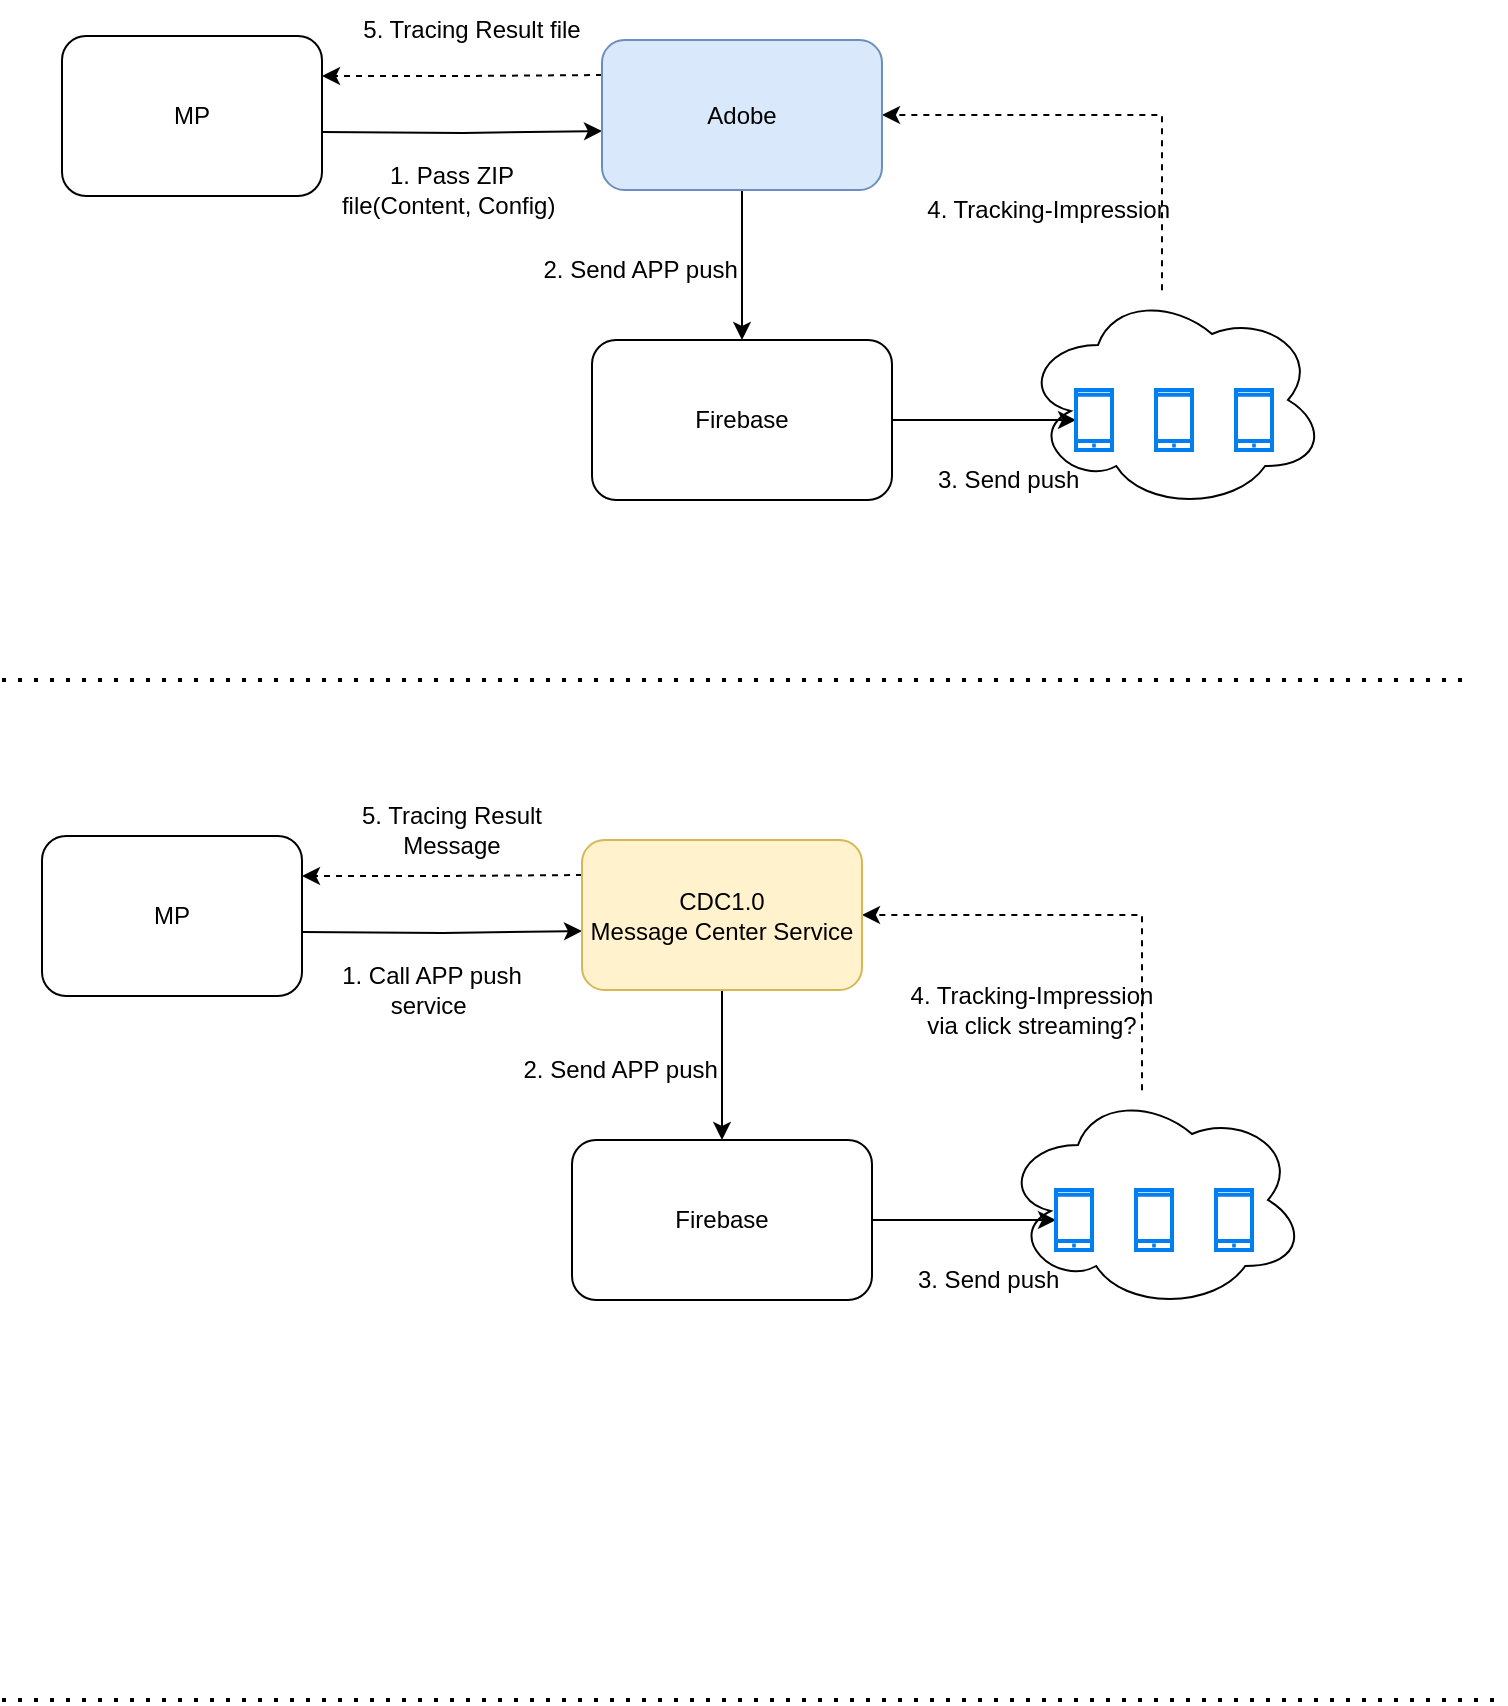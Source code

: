 <mxfile version="21.6.6" type="github">
  <diagram name="第 1 页" id="bPkFeG58dfKmsc8ZUoCN">
    <mxGraphModel dx="1026" dy="648" grid="1" gridSize="10" guides="1" tooltips="1" connect="1" arrows="1" fold="1" page="1" pageScale="1" pageWidth="827" pageHeight="1169" math="0" shadow="0">
      <root>
        <mxCell id="0" />
        <mxCell id="1" parent="0" />
        <mxCell id="cy8ZLoVMOyac3jTYZGZs-17" style="edgeStyle=orthogonalEdgeStyle;rounded=0;orthogonalLoop=1;jettySize=auto;html=1;entryX=1;entryY=0.5;entryDx=0;entryDy=0;dashed=1;" edge="1" parent="1" source="cy8ZLoVMOyac3jTYZGZs-9" target="cy8ZLoVMOyac3jTYZGZs-2">
          <mxGeometry relative="1" as="geometry">
            <Array as="points">
              <mxPoint x="600" y="188" />
            </Array>
          </mxGeometry>
        </mxCell>
        <mxCell id="cy8ZLoVMOyac3jTYZGZs-9" value="" style="ellipse;shape=cloud;whiteSpace=wrap;html=1;" vertex="1" parent="1">
          <mxGeometry x="530" y="275" width="152" height="110" as="geometry" />
        </mxCell>
        <mxCell id="cy8ZLoVMOyac3jTYZGZs-21" style="edgeStyle=orthogonalEdgeStyle;rounded=0;orthogonalLoop=1;jettySize=auto;html=1;entryX=0;entryY=0.5;entryDx=0;entryDy=0;" edge="1" parent="1">
          <mxGeometry relative="1" as="geometry">
            <mxPoint x="180" y="196" as="sourcePoint" />
            <mxPoint x="320" y="195.5" as="targetPoint" />
          </mxGeometry>
        </mxCell>
        <mxCell id="cy8ZLoVMOyac3jTYZGZs-1" value="MP" style="rounded=1;whiteSpace=wrap;html=1;" vertex="1" parent="1">
          <mxGeometry x="50" y="148" width="130" height="80" as="geometry" />
        </mxCell>
        <mxCell id="cy8ZLoVMOyac3jTYZGZs-12" style="edgeStyle=orthogonalEdgeStyle;rounded=0;orthogonalLoop=1;jettySize=auto;html=1;entryX=0.5;entryY=0;entryDx=0;entryDy=0;" edge="1" parent="1" source="cy8ZLoVMOyac3jTYZGZs-2" target="cy8ZLoVMOyac3jTYZGZs-3">
          <mxGeometry relative="1" as="geometry" />
        </mxCell>
        <mxCell id="cy8ZLoVMOyac3jTYZGZs-24" style="edgeStyle=orthogonalEdgeStyle;rounded=0;orthogonalLoop=1;jettySize=auto;html=1;entryX=1;entryY=0.5;entryDx=0;entryDy=0;dashed=1;" edge="1" parent="1">
          <mxGeometry relative="1" as="geometry">
            <mxPoint x="320" y="167.5" as="sourcePoint" />
            <mxPoint x="180" y="168" as="targetPoint" />
          </mxGeometry>
        </mxCell>
        <mxCell id="cy8ZLoVMOyac3jTYZGZs-2" value="Adobe" style="rounded=1;whiteSpace=wrap;html=1;fillColor=#dae8fc;strokeColor=#6c8ebf;" vertex="1" parent="1">
          <mxGeometry x="320" y="150" width="140" height="75" as="geometry" />
        </mxCell>
        <mxCell id="cy8ZLoVMOyac3jTYZGZs-13" style="edgeStyle=orthogonalEdgeStyle;rounded=0;orthogonalLoop=1;jettySize=auto;html=1;" edge="1" parent="1" source="cy8ZLoVMOyac3jTYZGZs-3" target="cy8ZLoVMOyac3jTYZGZs-4">
          <mxGeometry relative="1" as="geometry" />
        </mxCell>
        <mxCell id="cy8ZLoVMOyac3jTYZGZs-3" value="Firebase" style="rounded=1;whiteSpace=wrap;html=1;" vertex="1" parent="1">
          <mxGeometry x="315" y="300" width="150" height="80" as="geometry" />
        </mxCell>
        <mxCell id="cy8ZLoVMOyac3jTYZGZs-4" value="" style="html=1;verticalLabelPosition=bottom;align=center;labelBackgroundColor=#ffffff;verticalAlign=top;strokeWidth=2;strokeColor=#0080F0;shadow=0;dashed=0;shape=mxgraph.ios7.icons.smartphone;" vertex="1" parent="1">
          <mxGeometry x="557" y="325" width="18" height="30" as="geometry" />
        </mxCell>
        <mxCell id="cy8ZLoVMOyac3jTYZGZs-5" value="" style="html=1;verticalLabelPosition=bottom;align=center;labelBackgroundColor=#ffffff;verticalAlign=top;strokeWidth=2;strokeColor=#0080F0;shadow=0;dashed=0;shape=mxgraph.ios7.icons.smartphone;" vertex="1" parent="1">
          <mxGeometry x="597" y="325" width="18" height="30" as="geometry" />
        </mxCell>
        <mxCell id="cy8ZLoVMOyac3jTYZGZs-6" value="" style="html=1;verticalLabelPosition=bottom;align=center;labelBackgroundColor=#ffffff;verticalAlign=top;strokeWidth=2;strokeColor=#0080F0;shadow=0;dashed=0;shape=mxgraph.ios7.icons.smartphone;" vertex="1" parent="1">
          <mxGeometry x="637" y="325" width="18" height="30" as="geometry" />
        </mxCell>
        <mxCell id="cy8ZLoVMOyac3jTYZGZs-11" value="1. Pass ZIP file(Content, Config)&amp;nbsp;" style="text;html=1;strokeColor=none;fillColor=none;align=center;verticalAlign=middle;whiteSpace=wrap;rounded=0;" vertex="1" parent="1">
          <mxGeometry x="180" y="210" width="130" height="30" as="geometry" />
        </mxCell>
        <mxCell id="cy8ZLoVMOyac3jTYZGZs-19" value="4. Tracking-Impression&amp;nbsp;" style="text;html=1;strokeColor=none;fillColor=none;align=center;verticalAlign=middle;whiteSpace=wrap;rounded=0;" vertex="1" parent="1">
          <mxGeometry x="480" y="220" width="130" height="30" as="geometry" />
        </mxCell>
        <mxCell id="cy8ZLoVMOyac3jTYZGZs-22" value="2. Send APP push&amp;nbsp;" style="text;html=1;strokeColor=none;fillColor=none;align=center;verticalAlign=middle;whiteSpace=wrap;rounded=0;" vertex="1" parent="1">
          <mxGeometry x="276" y="250" width="130" height="30" as="geometry" />
        </mxCell>
        <mxCell id="cy8ZLoVMOyac3jTYZGZs-23" value="3. Send push&amp;nbsp;" style="text;html=1;strokeColor=none;fillColor=none;align=center;verticalAlign=middle;whiteSpace=wrap;rounded=0;" vertex="1" parent="1">
          <mxGeometry x="460" y="355" width="130" height="30" as="geometry" />
        </mxCell>
        <mxCell id="cy8ZLoVMOyac3jTYZGZs-25" value="5. Tracing Result file" style="text;html=1;strokeColor=none;fillColor=none;align=center;verticalAlign=middle;whiteSpace=wrap;rounded=0;" vertex="1" parent="1">
          <mxGeometry x="190" y="130" width="130" height="30" as="geometry" />
        </mxCell>
        <mxCell id="cy8ZLoVMOyac3jTYZGZs-26" style="edgeStyle=orthogonalEdgeStyle;rounded=0;orthogonalLoop=1;jettySize=auto;html=1;entryX=1;entryY=0.5;entryDx=0;entryDy=0;dashed=1;" edge="1" parent="1" source="cy8ZLoVMOyac3jTYZGZs-27" target="cy8ZLoVMOyac3jTYZGZs-32">
          <mxGeometry relative="1" as="geometry">
            <Array as="points">
              <mxPoint x="590" y="588" />
            </Array>
          </mxGeometry>
        </mxCell>
        <mxCell id="cy8ZLoVMOyac3jTYZGZs-27" value="" style="ellipse;shape=cloud;whiteSpace=wrap;html=1;" vertex="1" parent="1">
          <mxGeometry x="520" y="675" width="152" height="110" as="geometry" />
        </mxCell>
        <mxCell id="cy8ZLoVMOyac3jTYZGZs-28" style="edgeStyle=orthogonalEdgeStyle;rounded=0;orthogonalLoop=1;jettySize=auto;html=1;entryX=0;entryY=0.5;entryDx=0;entryDy=0;" edge="1" parent="1">
          <mxGeometry relative="1" as="geometry">
            <mxPoint x="170" y="596" as="sourcePoint" />
            <mxPoint x="310" y="595.5" as="targetPoint" />
          </mxGeometry>
        </mxCell>
        <mxCell id="cy8ZLoVMOyac3jTYZGZs-29" value="MP" style="rounded=1;whiteSpace=wrap;html=1;" vertex="1" parent="1">
          <mxGeometry x="40" y="548" width="130" height="80" as="geometry" />
        </mxCell>
        <mxCell id="cy8ZLoVMOyac3jTYZGZs-30" style="edgeStyle=orthogonalEdgeStyle;rounded=0;orthogonalLoop=1;jettySize=auto;html=1;entryX=0.5;entryY=0;entryDx=0;entryDy=0;" edge="1" parent="1" source="cy8ZLoVMOyac3jTYZGZs-32" target="cy8ZLoVMOyac3jTYZGZs-34">
          <mxGeometry relative="1" as="geometry" />
        </mxCell>
        <mxCell id="cy8ZLoVMOyac3jTYZGZs-31" style="edgeStyle=orthogonalEdgeStyle;rounded=0;orthogonalLoop=1;jettySize=auto;html=1;entryX=1;entryY=0.5;entryDx=0;entryDy=0;dashed=1;" edge="1" parent="1">
          <mxGeometry relative="1" as="geometry">
            <mxPoint x="310" y="567.5" as="sourcePoint" />
            <mxPoint x="170" y="568" as="targetPoint" />
          </mxGeometry>
        </mxCell>
        <mxCell id="cy8ZLoVMOyac3jTYZGZs-32" value="CDC1.0&lt;br&gt;Message Center Service" style="rounded=1;whiteSpace=wrap;html=1;fillColor=#fff2cc;strokeColor=#d6b656;" vertex="1" parent="1">
          <mxGeometry x="310" y="550" width="140" height="75" as="geometry" />
        </mxCell>
        <mxCell id="cy8ZLoVMOyac3jTYZGZs-33" style="edgeStyle=orthogonalEdgeStyle;rounded=0;orthogonalLoop=1;jettySize=auto;html=1;" edge="1" parent="1" source="cy8ZLoVMOyac3jTYZGZs-34" target="cy8ZLoVMOyac3jTYZGZs-35">
          <mxGeometry relative="1" as="geometry" />
        </mxCell>
        <mxCell id="cy8ZLoVMOyac3jTYZGZs-34" value="Firebase" style="rounded=1;whiteSpace=wrap;html=1;" vertex="1" parent="1">
          <mxGeometry x="305" y="700" width="150" height="80" as="geometry" />
        </mxCell>
        <mxCell id="cy8ZLoVMOyac3jTYZGZs-35" value="" style="html=1;verticalLabelPosition=bottom;align=center;labelBackgroundColor=#ffffff;verticalAlign=top;strokeWidth=2;strokeColor=#0080F0;shadow=0;dashed=0;shape=mxgraph.ios7.icons.smartphone;" vertex="1" parent="1">
          <mxGeometry x="547" y="725" width="18" height="30" as="geometry" />
        </mxCell>
        <mxCell id="cy8ZLoVMOyac3jTYZGZs-36" value="" style="html=1;verticalLabelPosition=bottom;align=center;labelBackgroundColor=#ffffff;verticalAlign=top;strokeWidth=2;strokeColor=#0080F0;shadow=0;dashed=0;shape=mxgraph.ios7.icons.smartphone;" vertex="1" parent="1">
          <mxGeometry x="587" y="725" width="18" height="30" as="geometry" />
        </mxCell>
        <mxCell id="cy8ZLoVMOyac3jTYZGZs-37" value="" style="html=1;verticalLabelPosition=bottom;align=center;labelBackgroundColor=#ffffff;verticalAlign=top;strokeWidth=2;strokeColor=#0080F0;shadow=0;dashed=0;shape=mxgraph.ios7.icons.smartphone;" vertex="1" parent="1">
          <mxGeometry x="627" y="725" width="18" height="30" as="geometry" />
        </mxCell>
        <mxCell id="cy8ZLoVMOyac3jTYZGZs-38" value="1. Call APP push service&amp;nbsp;" style="text;html=1;strokeColor=none;fillColor=none;align=center;verticalAlign=middle;whiteSpace=wrap;rounded=0;" vertex="1" parent="1">
          <mxGeometry x="170" y="610" width="130" height="30" as="geometry" />
        </mxCell>
        <mxCell id="cy8ZLoVMOyac3jTYZGZs-39" value="4. Tracking-Impression via click streaming?" style="text;html=1;strokeColor=none;fillColor=none;align=center;verticalAlign=middle;whiteSpace=wrap;rounded=0;" vertex="1" parent="1">
          <mxGeometry x="470" y="620" width="130" height="30" as="geometry" />
        </mxCell>
        <mxCell id="cy8ZLoVMOyac3jTYZGZs-40" value="2. Send APP push&amp;nbsp;" style="text;html=1;strokeColor=none;fillColor=none;align=center;verticalAlign=middle;whiteSpace=wrap;rounded=0;" vertex="1" parent="1">
          <mxGeometry x="266" y="650" width="130" height="30" as="geometry" />
        </mxCell>
        <mxCell id="cy8ZLoVMOyac3jTYZGZs-41" value="3. Send push&amp;nbsp;" style="text;html=1;strokeColor=none;fillColor=none;align=center;verticalAlign=middle;whiteSpace=wrap;rounded=0;" vertex="1" parent="1">
          <mxGeometry x="450" y="755" width="130" height="30" as="geometry" />
        </mxCell>
        <mxCell id="cy8ZLoVMOyac3jTYZGZs-42" value="5. Tracing Result Message" style="text;html=1;strokeColor=none;fillColor=none;align=center;verticalAlign=middle;whiteSpace=wrap;rounded=0;" vertex="1" parent="1">
          <mxGeometry x="180" y="530" width="130" height="30" as="geometry" />
        </mxCell>
        <mxCell id="cy8ZLoVMOyac3jTYZGZs-43" value="" style="endArrow=none;dashed=1;html=1;dashPattern=1 3;strokeWidth=2;rounded=0;" edge="1" parent="1">
          <mxGeometry width="50" height="50" relative="1" as="geometry">
            <mxPoint x="20" y="470" as="sourcePoint" />
            <mxPoint x="750" y="470" as="targetPoint" />
          </mxGeometry>
        </mxCell>
        <mxCell id="cy8ZLoVMOyac3jTYZGZs-44" value="" style="endArrow=none;dashed=1;html=1;dashPattern=1 3;strokeWidth=2;rounded=0;" edge="1" parent="1">
          <mxGeometry width="50" height="50" relative="1" as="geometry">
            <mxPoint x="20" y="980" as="sourcePoint" />
            <mxPoint x="770" y="980" as="targetPoint" />
          </mxGeometry>
        </mxCell>
      </root>
    </mxGraphModel>
  </diagram>
</mxfile>

